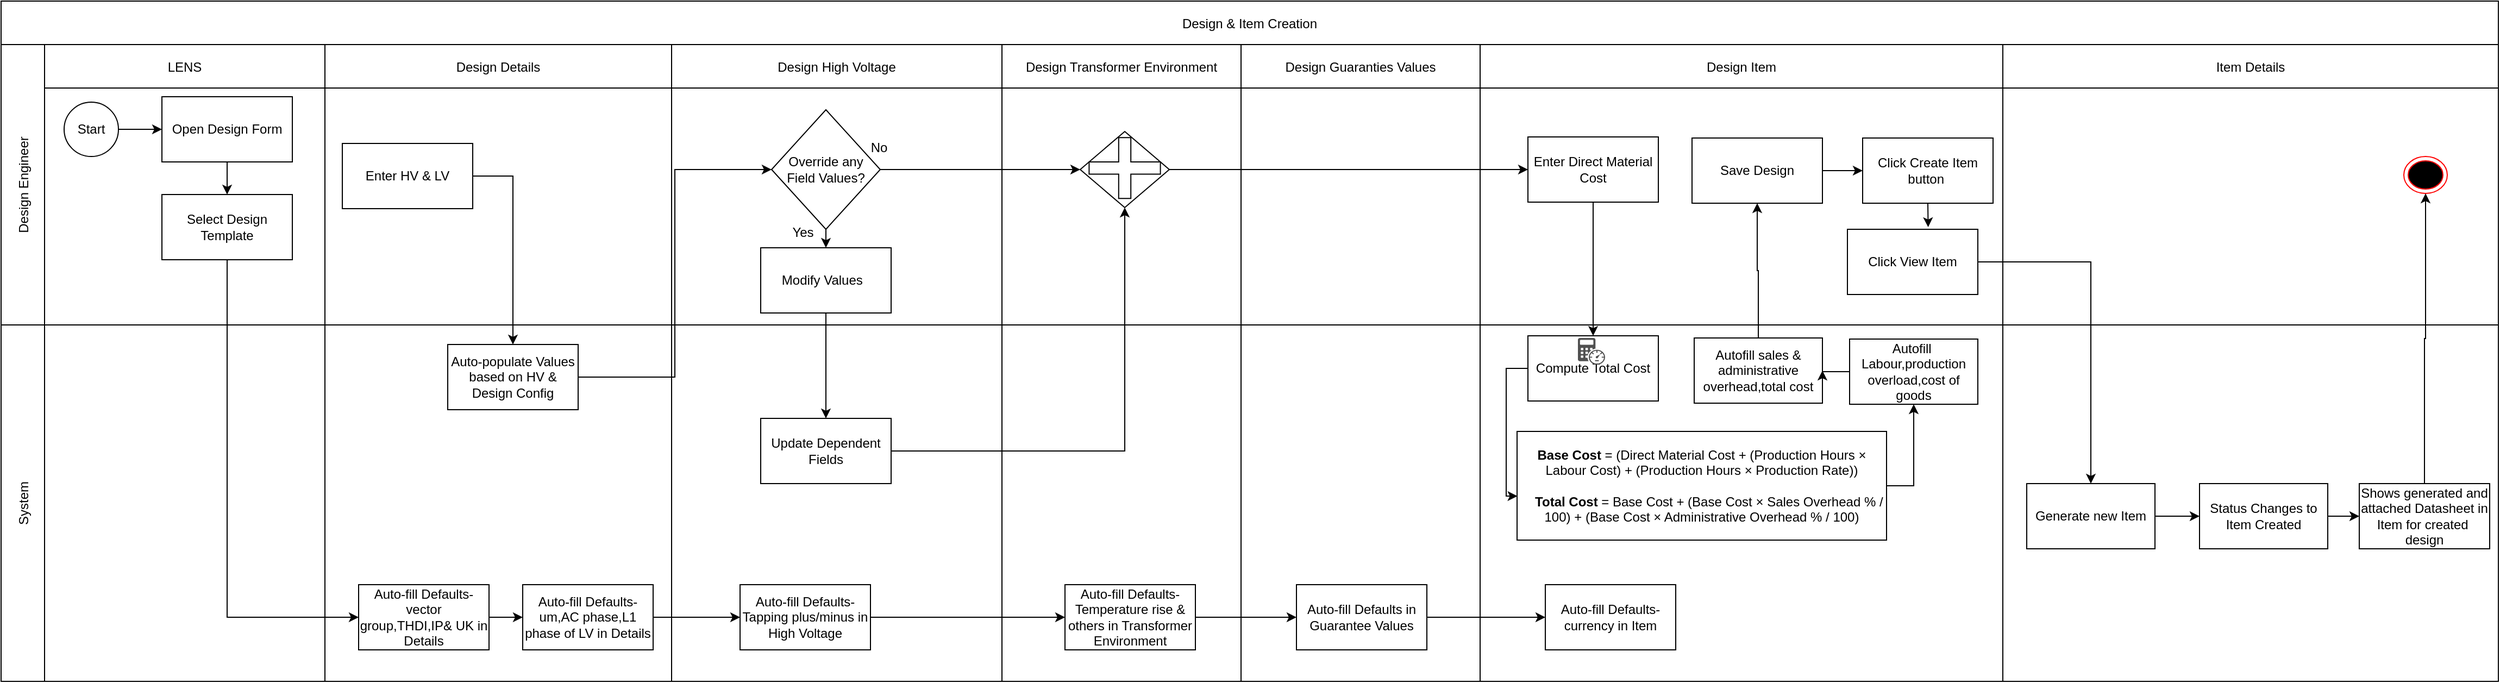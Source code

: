 <mxfile version="28.0.1">
  <diagram name="Page-1" id="23UcyajwbM8rVKkFJtyy">
    <mxGraphModel dx="2554" dy="535" grid="1" gridSize="10" guides="1" tooltips="1" connect="1" arrows="1" fold="1" page="1" pageScale="1" pageWidth="1400" pageHeight="850" math="0" shadow="0">
      <root>
        <mxCell id="0" />
        <mxCell id="1" parent="0" />
        <mxCell id="EjVbdyezM8URKWamN-zJ-1" value="Design &amp; Item Creation" style="shape=table;childLayout=tableLayout;startSize=40;collapsible=0;recursiveResize=0;expand=0;" vertex="1" parent="1">
          <mxGeometry x="-572" y="122" width="2298" height="626" as="geometry" />
        </mxCell>
        <mxCell id="EjVbdyezM8URKWamN-zJ-2" value="Design Engineer" style="shape=tableRow;horizontal=0;swimlaneHead=0;swimlaneBody=0;top=0;left=0;strokeColor=inherit;bottom=0;right=0;dropTarget=0;fontStyle=0;fillColor=none;points=[[0,0.5],[1,0.5]];portConstraint=eastwest;startSize=40;collapsible=0;recursiveResize=0;expand=0;" vertex="1" parent="EjVbdyezM8URKWamN-zJ-1">
          <mxGeometry y="40" width="2298" height="258" as="geometry" />
        </mxCell>
        <mxCell id="EjVbdyezM8URKWamN-zJ-3" value="LENS" style="swimlane;swimlaneHead=0;swimlaneBody=0;fontStyle=0;strokeColor=inherit;connectable=0;fillColor=none;startSize=40;collapsible=0;recursiveResize=0;expand=0;" vertex="1" parent="EjVbdyezM8URKWamN-zJ-2">
          <mxGeometry x="40" width="258" height="258" as="geometry">
            <mxRectangle width="258" height="258" as="alternateBounds" />
          </mxGeometry>
        </mxCell>
        <mxCell id="EjVbdyezM8URKWamN-zJ-123" style="edgeStyle=orthogonalEdgeStyle;rounded=0;orthogonalLoop=1;jettySize=auto;html=1;exitX=0.5;exitY=1;exitDx=0;exitDy=0;" edge="1" parent="EjVbdyezM8URKWamN-zJ-3" source="EjVbdyezM8URKWamN-zJ-30" target="EjVbdyezM8URKWamN-zJ-31">
          <mxGeometry relative="1" as="geometry" />
        </mxCell>
        <mxCell id="EjVbdyezM8URKWamN-zJ-30" value="Open Design Form" style="rounded=0;whiteSpace=wrap;html=1;" vertex="1" parent="EjVbdyezM8URKWamN-zJ-3">
          <mxGeometry x="108" y="48" width="120" height="60" as="geometry" />
        </mxCell>
        <mxCell id="EjVbdyezM8URKWamN-zJ-28" value="Start" style="ellipse;whiteSpace=wrap;html=1;aspect=fixed;" vertex="1" parent="EjVbdyezM8URKWamN-zJ-3">
          <mxGeometry x="18" y="53" width="50" height="50" as="geometry" />
        </mxCell>
        <mxCell id="EjVbdyezM8URKWamN-zJ-27" style="edgeStyle=orthogonalEdgeStyle;rounded=0;orthogonalLoop=1;jettySize=auto;html=1;exitX=1;exitY=0.5;exitDx=0;exitDy=0;entryX=0;entryY=0.5;entryDx=0;entryDy=0;" edge="1" parent="EjVbdyezM8URKWamN-zJ-3" source="EjVbdyezM8URKWamN-zJ-28" target="EjVbdyezM8URKWamN-zJ-30">
          <mxGeometry relative="1" as="geometry" />
        </mxCell>
        <mxCell id="EjVbdyezM8URKWamN-zJ-31" value="Select Design Template" style="rounded=0;whiteSpace=wrap;html=1;" vertex="1" parent="EjVbdyezM8URKWamN-zJ-3">
          <mxGeometry x="108" y="138" width="120" height="60" as="geometry" />
        </mxCell>
        <mxCell id="EjVbdyezM8URKWamN-zJ-4" value="Design Details" style="swimlane;swimlaneHead=0;swimlaneBody=0;fontStyle=0;strokeColor=inherit;connectable=0;fillColor=none;startSize=40;collapsible=0;recursiveResize=0;expand=0;" vertex="1" parent="EjVbdyezM8URKWamN-zJ-2">
          <mxGeometry x="298" width="319" height="258" as="geometry">
            <mxRectangle width="319" height="258" as="alternateBounds" />
          </mxGeometry>
        </mxCell>
        <mxCell id="EjVbdyezM8URKWamN-zJ-54" value="Enter HV &amp;amp; LV" style="rounded=0;whiteSpace=wrap;html=1;" vertex="1" parent="EjVbdyezM8URKWamN-zJ-4">
          <mxGeometry x="16" y="91" width="120" height="60" as="geometry" />
        </mxCell>
        <mxCell id="EjVbdyezM8URKWamN-zJ-79" style="edgeStyle=orthogonalEdgeStyle;rounded=0;orthogonalLoop=1;jettySize=auto;html=1;exitX=0.5;exitY=1;exitDx=0;exitDy=0;entryX=0.5;entryY=0;entryDx=0;entryDy=0;" edge="1" parent="EjVbdyezM8URKWamN-zJ-4" source="EjVbdyezM8URKWamN-zJ-57" target="EjVbdyezM8URKWamN-zJ-58">
          <mxGeometry relative="1" as="geometry" />
        </mxCell>
        <mxCell id="EjVbdyezM8URKWamN-zJ-57" value="&lt;div&gt;Override any&lt;/div&gt;&lt;div&gt;&amp;nbsp;Field Values?&amp;nbsp;&lt;/div&gt;" style="rhombus;whiteSpace=wrap;html=1;" vertex="1" parent="EjVbdyezM8URKWamN-zJ-4">
          <mxGeometry x="411" y="60" width="100" height="110" as="geometry" />
        </mxCell>
        <mxCell id="EjVbdyezM8URKWamN-zJ-58" value="Modify Values&amp;nbsp;&amp;nbsp;" style="rounded=0;whiteSpace=wrap;html=1;" vertex="1" parent="EjVbdyezM8URKWamN-zJ-4">
          <mxGeometry x="401" y="187" width="120" height="60" as="geometry" />
        </mxCell>
        <mxCell id="EjVbdyezM8URKWamN-zJ-77" value="No" style="text;html=1;align=center;verticalAlign=middle;whiteSpace=wrap;rounded=0;" vertex="1" parent="EjVbdyezM8URKWamN-zJ-4">
          <mxGeometry x="480" y="80" width="60" height="30" as="geometry" />
        </mxCell>
        <mxCell id="EjVbdyezM8URKWamN-zJ-78" value="Yes" style="text;html=1;align=center;verticalAlign=middle;whiteSpace=wrap;rounded=0;" vertex="1" parent="EjVbdyezM8URKWamN-zJ-4">
          <mxGeometry x="410" y="158" width="60" height="30" as="geometry" />
        </mxCell>
        <mxCell id="EjVbdyezM8URKWamN-zJ-5" value="Design High Voltage" style="swimlane;swimlaneHead=0;swimlaneBody=0;fontStyle=0;strokeColor=inherit;connectable=0;fillColor=none;startSize=40;collapsible=0;recursiveResize=0;expand=0;" vertex="1" parent="EjVbdyezM8URKWamN-zJ-2">
          <mxGeometry x="617" width="304" height="258" as="geometry">
            <mxRectangle width="304" height="258" as="alternateBounds" />
          </mxGeometry>
        </mxCell>
        <mxCell id="EjVbdyezM8URKWamN-zJ-6" value="Design Transformer Environment" style="swimlane;swimlaneHead=0;swimlaneBody=0;fontStyle=0;strokeColor=inherit;connectable=0;fillColor=none;startSize=40;collapsible=0;recursiveResize=0;expand=0;" vertex="1" parent="EjVbdyezM8URKWamN-zJ-2">
          <mxGeometry x="921" width="220" height="258" as="geometry">
            <mxRectangle width="220" height="258" as="alternateBounds" />
          </mxGeometry>
        </mxCell>
        <mxCell id="EjVbdyezM8URKWamN-zJ-117" value="" style="group" vertex="1" connectable="0" parent="EjVbdyezM8URKWamN-zJ-6">
          <mxGeometry x="72" y="80" width="82" height="70" as="geometry" />
        </mxCell>
        <mxCell id="EjVbdyezM8URKWamN-zJ-115" value="" style="rhombus;whiteSpace=wrap;html=1;" vertex="1" parent="EjVbdyezM8URKWamN-zJ-117">
          <mxGeometry width="82" height="70" as="geometry" />
        </mxCell>
        <mxCell id="EjVbdyezM8URKWamN-zJ-116" value="" style="shape=cross;whiteSpace=wrap;html=1;" vertex="1" parent="EjVbdyezM8URKWamN-zJ-117">
          <mxGeometry x="8.2" y="5.6" width="65.6" height="56" as="geometry" />
        </mxCell>
        <mxCell id="EjVbdyezM8URKWamN-zJ-9" value="Design Guaranties Values" style="swimlane;swimlaneHead=0;swimlaneBody=0;fontStyle=0;strokeColor=inherit;connectable=0;fillColor=none;startSize=40;collapsible=0;recursiveResize=0;expand=0;" vertex="1" parent="EjVbdyezM8URKWamN-zJ-2">
          <mxGeometry x="1141" width="220" height="258" as="geometry">
            <mxRectangle width="220" height="258" as="alternateBounds" />
          </mxGeometry>
        </mxCell>
        <mxCell id="EjVbdyezM8URKWamN-zJ-10" value="Design Item" style="swimlane;swimlaneHead=0;swimlaneBody=0;fontStyle=0;strokeColor=inherit;connectable=0;fillColor=none;startSize=40;collapsible=0;recursiveResize=0;expand=0;" vertex="1" parent="EjVbdyezM8URKWamN-zJ-2">
          <mxGeometry x="1361" width="481" height="258" as="geometry">
            <mxRectangle width="481" height="258" as="alternateBounds" />
          </mxGeometry>
        </mxCell>
        <mxCell id="EjVbdyezM8URKWamN-zJ-65" value="Save Design" style="rounded=0;whiteSpace=wrap;html=1;" vertex="1" parent="EjVbdyezM8URKWamN-zJ-10">
          <mxGeometry x="195" y="86" width="120" height="60" as="geometry" />
        </mxCell>
        <mxCell id="EjVbdyezM8URKWamN-zJ-99" value="Click View Item" style="rounded=0;whiteSpace=wrap;html=1;" vertex="1" parent="EjVbdyezM8URKWamN-zJ-10">
          <mxGeometry x="338" y="170" width="120" height="60" as="geometry" />
        </mxCell>
        <mxCell id="EjVbdyezM8URKWamN-zJ-11" value="Item Details" style="swimlane;swimlaneHead=0;swimlaneBody=0;fontStyle=0;strokeColor=inherit;connectable=0;fillColor=none;startSize=40;collapsible=0;recursiveResize=0;expand=0;" vertex="1" parent="EjVbdyezM8URKWamN-zJ-2">
          <mxGeometry x="1842" width="456" height="258" as="geometry">
            <mxRectangle width="456" height="258" as="alternateBounds" />
          </mxGeometry>
        </mxCell>
        <mxCell id="EjVbdyezM8URKWamN-zJ-120" style="edgeStyle=orthogonalEdgeStyle;rounded=0;orthogonalLoop=1;jettySize=auto;html=1;exitX=1;exitY=0.5;exitDx=0;exitDy=0;entryX=0;entryY=0.5;entryDx=0;entryDy=0;" edge="1" parent="EjVbdyezM8URKWamN-zJ-2" source="EjVbdyezM8URKWamN-zJ-57" target="EjVbdyezM8URKWamN-zJ-115">
          <mxGeometry relative="1" as="geometry" />
        </mxCell>
        <mxCell id="EjVbdyezM8URKWamN-zJ-12" value="System" style="shape=tableRow;horizontal=0;swimlaneHead=0;swimlaneBody=0;top=0;left=0;strokeColor=inherit;bottom=0;right=0;dropTarget=0;fontStyle=0;fillColor=none;points=[[0,0.5],[1,0.5]];portConstraint=eastwest;startSize=40;collapsible=0;recursiveResize=0;expand=0;" vertex="1" parent="EjVbdyezM8URKWamN-zJ-1">
          <mxGeometry y="298" width="2298" height="328" as="geometry" />
        </mxCell>
        <mxCell id="EjVbdyezM8URKWamN-zJ-13" value="" style="swimlane;swimlaneHead=0;swimlaneBody=0;fontStyle=0;connectable=0;strokeColor=inherit;fillColor=none;startSize=0;collapsible=0;recursiveResize=0;expand=0;" vertex="1" parent="EjVbdyezM8URKWamN-zJ-12">
          <mxGeometry x="40" width="258" height="328" as="geometry">
            <mxRectangle width="258" height="328" as="alternateBounds" />
          </mxGeometry>
        </mxCell>
        <mxCell id="EjVbdyezM8URKWamN-zJ-14" value="" style="swimlane;swimlaneHead=0;swimlaneBody=0;fontStyle=0;connectable=0;strokeColor=inherit;fillColor=none;startSize=0;collapsible=0;recursiveResize=0;expand=0;" vertex="1" parent="EjVbdyezM8URKWamN-zJ-12">
          <mxGeometry x="298" width="319" height="328" as="geometry">
            <mxRectangle width="319" height="328" as="alternateBounds" />
          </mxGeometry>
        </mxCell>
        <mxCell id="EjVbdyezM8URKWamN-zJ-33" value="Auto-fill Defaults-um,AC phase,L1 phase of LV in Details" style="rounded=0;whiteSpace=wrap;html=1;" vertex="1" parent="EjVbdyezM8URKWamN-zJ-14">
          <mxGeometry x="182" y="239" width="120" height="60" as="geometry" />
        </mxCell>
        <mxCell id="EjVbdyezM8URKWamN-zJ-48" style="edgeStyle=orthogonalEdgeStyle;rounded=0;orthogonalLoop=1;jettySize=auto;html=1;exitX=1;exitY=0.5;exitDx=0;exitDy=0;entryX=0;entryY=0.5;entryDx=0;entryDy=0;" edge="1" parent="EjVbdyezM8URKWamN-zJ-14" source="EjVbdyezM8URKWamN-zJ-35" target="EjVbdyezM8URKWamN-zJ-33">
          <mxGeometry relative="1" as="geometry" />
        </mxCell>
        <mxCell id="EjVbdyezM8URKWamN-zJ-35" value="Auto-fill Defaults- vector group,THDI,IP&amp;amp; UK in Details" style="rounded=0;whiteSpace=wrap;html=1;" vertex="1" parent="EjVbdyezM8URKWamN-zJ-14">
          <mxGeometry x="31" y="239" width="120" height="60" as="geometry" />
        </mxCell>
        <mxCell id="EjVbdyezM8URKWamN-zJ-66" value="Auto-populate Values based on HV &amp;amp; Design Config" style="rounded=0;whiteSpace=wrap;html=1;" vertex="1" parent="EjVbdyezM8URKWamN-zJ-14">
          <mxGeometry x="113" y="18" width="120" height="60" as="geometry" />
        </mxCell>
        <mxCell id="EjVbdyezM8URKWamN-zJ-67" value="Update Dependent Fields" style="rounded=0;whiteSpace=wrap;html=1;" vertex="1" parent="EjVbdyezM8URKWamN-zJ-14">
          <mxGeometry x="401" y="86" width="120" height="60" as="geometry" />
        </mxCell>
        <mxCell id="EjVbdyezM8URKWamN-zJ-15" value="" style="swimlane;swimlaneHead=0;swimlaneBody=0;fontStyle=0;connectable=0;strokeColor=inherit;fillColor=none;startSize=0;collapsible=0;recursiveResize=0;expand=0;" vertex="1" parent="EjVbdyezM8URKWamN-zJ-12">
          <mxGeometry x="617" width="304" height="328" as="geometry">
            <mxRectangle width="304" height="328" as="alternateBounds" />
          </mxGeometry>
        </mxCell>
        <mxCell id="EjVbdyezM8URKWamN-zJ-43" value="Auto-fill Defaults- Tapping plus/minus in High Voltage" style="rounded=0;whiteSpace=wrap;html=1;" vertex="1" parent="EjVbdyezM8URKWamN-zJ-15">
          <mxGeometry x="63" y="239" width="120" height="60" as="geometry" />
        </mxCell>
        <mxCell id="EjVbdyezM8URKWamN-zJ-16" value="" style="swimlane;swimlaneHead=0;swimlaneBody=0;fontStyle=0;connectable=0;strokeColor=inherit;fillColor=none;startSize=0;collapsible=0;recursiveResize=0;expand=0;" vertex="1" parent="EjVbdyezM8URKWamN-zJ-12">
          <mxGeometry x="921" width="220" height="328" as="geometry">
            <mxRectangle width="220" height="328" as="alternateBounds" />
          </mxGeometry>
        </mxCell>
        <mxCell id="EjVbdyezM8URKWamN-zJ-44" value="Auto-fill Defaults- Temperature rise &amp;amp; others in Transformer Environment" style="rounded=0;whiteSpace=wrap;html=1;" vertex="1" parent="EjVbdyezM8URKWamN-zJ-16">
          <mxGeometry x="58" y="239" width="120" height="60" as="geometry" />
        </mxCell>
        <mxCell id="EjVbdyezM8URKWamN-zJ-19" value="" style="swimlane;swimlaneHead=0;swimlaneBody=0;fontStyle=0;connectable=0;strokeColor=inherit;fillColor=none;startSize=0;collapsible=0;recursiveResize=0;expand=0;" vertex="1" parent="EjVbdyezM8URKWamN-zJ-12">
          <mxGeometry x="1141" width="220" height="328" as="geometry">
            <mxRectangle width="220" height="328" as="alternateBounds" />
          </mxGeometry>
        </mxCell>
        <mxCell id="EjVbdyezM8URKWamN-zJ-46" value="Auto-fill Defaults in Guarantee Values" style="rounded=0;whiteSpace=wrap;html=1;" vertex="1" parent="EjVbdyezM8URKWamN-zJ-19">
          <mxGeometry x="51" y="239" width="120" height="60" as="geometry" />
        </mxCell>
        <mxCell id="EjVbdyezM8URKWamN-zJ-20" value="" style="swimlane;swimlaneHead=0;swimlaneBody=0;fontStyle=0;connectable=0;strokeColor=inherit;fillColor=none;startSize=0;collapsible=0;recursiveResize=0;expand=0;" vertex="1" parent="EjVbdyezM8URKWamN-zJ-12">
          <mxGeometry x="1361" width="481" height="328" as="geometry">
            <mxRectangle width="481" height="328" as="alternateBounds" />
          </mxGeometry>
        </mxCell>
        <mxCell id="EjVbdyezM8URKWamN-zJ-45" value="Auto-fill Defaults- currency in Item" style="rounded=0;whiteSpace=wrap;html=1;" vertex="1" parent="EjVbdyezM8URKWamN-zJ-20">
          <mxGeometry x="60" y="239" width="120" height="60" as="geometry" />
        </mxCell>
        <mxCell id="EjVbdyezM8URKWamN-zJ-21" value="" style="swimlane;swimlaneHead=0;swimlaneBody=0;fontStyle=0;connectable=0;strokeColor=inherit;fillColor=none;startSize=0;collapsible=0;recursiveResize=0;expand=0;" vertex="1" parent="EjVbdyezM8URKWamN-zJ-12">
          <mxGeometry x="1842" width="456" height="328" as="geometry">
            <mxRectangle width="456" height="328" as="alternateBounds" />
          </mxGeometry>
        </mxCell>
        <mxCell id="EjVbdyezM8URKWamN-zJ-49" style="edgeStyle=orthogonalEdgeStyle;rounded=0;orthogonalLoop=1;jettySize=auto;html=1;exitX=1;exitY=0.5;exitDx=0;exitDy=0;entryX=0;entryY=0.5;entryDx=0;entryDy=0;" edge="1" parent="EjVbdyezM8URKWamN-zJ-12" source="EjVbdyezM8URKWamN-zJ-33" target="EjVbdyezM8URKWamN-zJ-43">
          <mxGeometry relative="1" as="geometry" />
        </mxCell>
        <mxCell id="EjVbdyezM8URKWamN-zJ-50" style="edgeStyle=orthogonalEdgeStyle;rounded=0;orthogonalLoop=1;jettySize=auto;html=1;exitX=1;exitY=0.5;exitDx=0;exitDy=0;entryX=0;entryY=0.5;entryDx=0;entryDy=0;" edge="1" parent="EjVbdyezM8URKWamN-zJ-12" source="EjVbdyezM8URKWamN-zJ-43" target="EjVbdyezM8URKWamN-zJ-44">
          <mxGeometry relative="1" as="geometry" />
        </mxCell>
        <mxCell id="EjVbdyezM8URKWamN-zJ-51" style="edgeStyle=orthogonalEdgeStyle;rounded=0;orthogonalLoop=1;jettySize=auto;html=1;exitX=1;exitY=0.5;exitDx=0;exitDy=0;entryX=0;entryY=0.5;entryDx=0;entryDy=0;" edge="1" parent="EjVbdyezM8URKWamN-zJ-12" source="EjVbdyezM8URKWamN-zJ-44" target="EjVbdyezM8URKWamN-zJ-46">
          <mxGeometry relative="1" as="geometry" />
        </mxCell>
        <mxCell id="EjVbdyezM8URKWamN-zJ-52" style="edgeStyle=orthogonalEdgeStyle;rounded=0;orthogonalLoop=1;jettySize=auto;html=1;exitX=1;exitY=0.5;exitDx=0;exitDy=0;entryX=0;entryY=0.5;entryDx=0;entryDy=0;" edge="1" parent="EjVbdyezM8URKWamN-zJ-12" source="EjVbdyezM8URKWamN-zJ-46" target="EjVbdyezM8URKWamN-zJ-45">
          <mxGeometry relative="1" as="geometry" />
        </mxCell>
        <mxCell id="EjVbdyezM8URKWamN-zJ-82" style="edgeStyle=orthogonalEdgeStyle;rounded=0;orthogonalLoop=1;jettySize=auto;html=1;exitX=1;exitY=0.5;exitDx=0;exitDy=0;entryX=0.5;entryY=0;entryDx=0;entryDy=0;" edge="1" parent="EjVbdyezM8URKWamN-zJ-1" source="EjVbdyezM8URKWamN-zJ-54" target="EjVbdyezM8URKWamN-zJ-66">
          <mxGeometry relative="1" as="geometry" />
        </mxCell>
        <mxCell id="EjVbdyezM8URKWamN-zJ-83" style="edgeStyle=orthogonalEdgeStyle;rounded=0;orthogonalLoop=1;jettySize=auto;html=1;exitX=1;exitY=0.5;exitDx=0;exitDy=0;entryX=0;entryY=0.5;entryDx=0;entryDy=0;" edge="1" parent="EjVbdyezM8URKWamN-zJ-1" source="EjVbdyezM8URKWamN-zJ-66" target="EjVbdyezM8URKWamN-zJ-57">
          <mxGeometry relative="1" as="geometry" />
        </mxCell>
        <mxCell id="EjVbdyezM8URKWamN-zJ-84" style="edgeStyle=orthogonalEdgeStyle;rounded=0;orthogonalLoop=1;jettySize=auto;html=1;exitX=0.5;exitY=1;exitDx=0;exitDy=0;entryX=0.5;entryY=0;entryDx=0;entryDy=0;" edge="1" parent="EjVbdyezM8URKWamN-zJ-1" source="EjVbdyezM8URKWamN-zJ-58" target="EjVbdyezM8URKWamN-zJ-67">
          <mxGeometry relative="1" as="geometry" />
        </mxCell>
        <mxCell id="EjVbdyezM8URKWamN-zJ-119" style="edgeStyle=orthogonalEdgeStyle;rounded=0;orthogonalLoop=1;jettySize=auto;html=1;exitX=1;exitY=0.5;exitDx=0;exitDy=0;entryX=0.5;entryY=1;entryDx=0;entryDy=0;" edge="1" parent="EjVbdyezM8URKWamN-zJ-1" source="EjVbdyezM8URKWamN-zJ-67" target="EjVbdyezM8URKWamN-zJ-115">
          <mxGeometry relative="1" as="geometry" />
        </mxCell>
        <mxCell id="EjVbdyezM8URKWamN-zJ-47" style="edgeStyle=orthogonalEdgeStyle;rounded=0;orthogonalLoop=1;jettySize=auto;html=1;exitX=0.5;exitY=1;exitDx=0;exitDy=0;entryX=0;entryY=0.5;entryDx=0;entryDy=0;" edge="1" parent="EjVbdyezM8URKWamN-zJ-1" source="EjVbdyezM8URKWamN-zJ-31" target="EjVbdyezM8URKWamN-zJ-35">
          <mxGeometry relative="1" as="geometry" />
        </mxCell>
        <mxCell id="EjVbdyezM8URKWamN-zJ-86" style="edgeStyle=orthogonalEdgeStyle;rounded=0;orthogonalLoop=1;jettySize=auto;html=1;exitX=0.5;exitY=1;exitDx=0;exitDy=0;entryX=0.5;entryY=0;entryDx=0;entryDy=0;" edge="1" parent="1" source="EjVbdyezM8URKWamN-zJ-64" target="EjVbdyezM8URKWamN-zJ-68">
          <mxGeometry relative="1" as="geometry" />
        </mxCell>
        <mxCell id="EjVbdyezM8URKWamN-zJ-64" value="Enter Direct Material Cost" style="rounded=0;whiteSpace=wrap;html=1;" vertex="1" parent="1">
          <mxGeometry x="833" y="247" width="120" height="60" as="geometry" />
        </mxCell>
        <mxCell id="EjVbdyezM8URKWamN-zJ-68" value="Compute Total Cost" style="rounded=0;whiteSpace=wrap;html=1;" vertex="1" parent="1">
          <mxGeometry x="833" y="430" width="120" height="60" as="geometry" />
        </mxCell>
        <mxCell id="EjVbdyezM8URKWamN-zJ-69" value="&lt;b&gt;Base Cost&lt;/b&gt; = (Direct Material Cost + (Production Hours × Labour Cost) + (Production Hours × Production Rate))&lt;br&gt;&lt;br&gt;&amp;nbsp; &amp;nbsp; &lt;b&gt;Total Cost&lt;/b&gt; = Base Cost + (Base Cost × Sales Overhead % / 100) + (Base Cost × Administrative Overhead % / 100)" style="points=[[0.25,0,0],[0.5,0,0],[0.75,0,0],[1,0.25,0],[1,0.5,0],[1,0.75,0],[0.75,1,0],[0.5,1,0],[0.25,1,0],[0,0.75,0],[0,0.5,0],[0,0.25,0]];shape=mxgraph.bpmn.task2;whiteSpace=wrap;rectStyle=rounded;size=10;html=1;container=1;expand=0;collapsible=0;taskMarker=service;" vertex="1" parent="1">
          <mxGeometry x="823" y="518" width="340" height="100" as="geometry" />
        </mxCell>
        <mxCell id="EjVbdyezM8URKWamN-zJ-71" value="" style="sketch=0;pointerEvents=1;shadow=0;dashed=0;html=1;strokeColor=none;fillColor=#505050;labelPosition=center;verticalLabelPosition=bottom;verticalAlign=top;outlineConnect=0;align=center;shape=mxgraph.office.concepts.bandwidth_calculator;" vertex="1" parent="1">
          <mxGeometry x="879" y="432" width="25" height="24.5" as="geometry" />
        </mxCell>
        <mxCell id="EjVbdyezM8URKWamN-zJ-89" style="edgeStyle=orthogonalEdgeStyle;rounded=0;orthogonalLoop=1;jettySize=auto;html=1;exitX=0.5;exitY=0;exitDx=0;exitDy=0;entryX=0.5;entryY=1;entryDx=0;entryDy=0;" edge="1" parent="1" source="EjVbdyezM8URKWamN-zJ-72" target="EjVbdyezM8URKWamN-zJ-65">
          <mxGeometry relative="1" as="geometry" />
        </mxCell>
        <mxCell id="EjVbdyezM8URKWamN-zJ-72" value="Autofill sales &amp;amp; administrative overhead,total cost" style="rounded=0;whiteSpace=wrap;html=1;" vertex="1" parent="1">
          <mxGeometry x="986" y="432" width="118" height="60" as="geometry" />
        </mxCell>
        <mxCell id="EjVbdyezM8URKWamN-zJ-88" style="edgeStyle=orthogonalEdgeStyle;rounded=0;orthogonalLoop=1;jettySize=auto;html=1;exitX=0;exitY=0.5;exitDx=0;exitDy=0;entryX=1;entryY=0.5;entryDx=0;entryDy=0;" edge="1" parent="1" source="EjVbdyezM8URKWamN-zJ-74" target="EjVbdyezM8URKWamN-zJ-72">
          <mxGeometry relative="1" as="geometry" />
        </mxCell>
        <mxCell id="EjVbdyezM8URKWamN-zJ-74" value="Autofill&amp;nbsp; Labour,production overload,cost of goods" style="rounded=0;whiteSpace=wrap;html=1;" vertex="1" parent="1">
          <mxGeometry x="1129" y="433" width="118" height="60" as="geometry" />
        </mxCell>
        <mxCell id="EjVbdyezM8URKWamN-zJ-75" value="" style="edgeStyle=orthogonalEdgeStyle;rounded=0;orthogonalLoop=1;jettySize=auto;html=1;exitX=1;exitY=0.5;exitDx=0;exitDy=0;exitPerimeter=0;entryX=0.5;entryY=1;entryDx=0;entryDy=0;" edge="1" parent="1" source="EjVbdyezM8URKWamN-zJ-69" target="EjVbdyezM8URKWamN-zJ-74">
          <mxGeometry relative="1" as="geometry">
            <mxPoint x="1471" y="762" as="targetPoint" />
            <mxPoint x="1497" y="1160" as="sourcePoint" />
          </mxGeometry>
        </mxCell>
        <mxCell id="EjVbdyezM8URKWamN-zJ-90" style="edgeStyle=orthogonalEdgeStyle;rounded=0;orthogonalLoop=1;jettySize=auto;html=1;exitX=0;exitY=0.5;exitDx=0;exitDy=0;entryX=0.001;entryY=0.595;entryDx=0;entryDy=0;entryPerimeter=0;" edge="1" parent="1" source="EjVbdyezM8URKWamN-zJ-68" target="EjVbdyezM8URKWamN-zJ-69">
          <mxGeometry relative="1" as="geometry" />
        </mxCell>
        <mxCell id="EjVbdyezM8URKWamN-zJ-107" style="edgeStyle=orthogonalEdgeStyle;rounded=0;orthogonalLoop=1;jettySize=auto;html=1;exitX=0.5;exitY=1;exitDx=0;exitDy=0;" edge="1" parent="1" source="EjVbdyezM8URKWamN-zJ-97">
          <mxGeometry relative="1" as="geometry">
            <mxPoint x="1201.294" y="330" as="targetPoint" />
          </mxGeometry>
        </mxCell>
        <mxCell id="EjVbdyezM8URKWamN-zJ-97" value="Click Create Item button&amp;nbsp;" style="rounded=0;whiteSpace=wrap;html=1;" vertex="1" parent="1">
          <mxGeometry x="1141" y="248" width="120" height="60" as="geometry" />
        </mxCell>
        <mxCell id="EjVbdyezM8URKWamN-zJ-100" value="" style="ellipse;html=1;shape=endState;fillColor=#000000;strokeColor=#ff0000;" vertex="1" parent="1">
          <mxGeometry x="1639" y="265" width="40" height="34" as="geometry" />
        </mxCell>
        <mxCell id="EjVbdyezM8URKWamN-zJ-109" style="edgeStyle=orthogonalEdgeStyle;rounded=0;orthogonalLoop=1;jettySize=auto;html=1;exitX=1;exitY=0.5;exitDx=0;exitDy=0;entryX=0;entryY=0.5;entryDx=0;entryDy=0;" edge="1" parent="1" source="EjVbdyezM8URKWamN-zJ-101" target="EjVbdyezM8URKWamN-zJ-104">
          <mxGeometry relative="1" as="geometry" />
        </mxCell>
        <mxCell id="EjVbdyezM8URKWamN-zJ-101" value="Status Changes to Item Created" style="rounded=0;whiteSpace=wrap;html=1;" vertex="1" parent="1">
          <mxGeometry x="1451" y="566" width="118" height="60" as="geometry" />
        </mxCell>
        <mxCell id="EjVbdyezM8URKWamN-zJ-102" style="edgeStyle=orthogonalEdgeStyle;rounded=0;orthogonalLoop=1;jettySize=auto;html=1;exitX=1;exitY=0.5;exitDx=0;exitDy=0;entryX=0;entryY=0.5;entryDx=0;entryDy=0;" edge="1" parent="1" source="EjVbdyezM8URKWamN-zJ-103" target="EjVbdyezM8URKWamN-zJ-101">
          <mxGeometry relative="1" as="geometry" />
        </mxCell>
        <mxCell id="EjVbdyezM8URKWamN-zJ-103" value="Generate new Item" style="rounded=0;whiteSpace=wrap;html=1;" vertex="1" parent="1">
          <mxGeometry x="1292" y="566" width="118" height="60" as="geometry" />
        </mxCell>
        <mxCell id="EjVbdyezM8URKWamN-zJ-110" style="edgeStyle=orthogonalEdgeStyle;rounded=0;orthogonalLoop=1;jettySize=auto;html=1;exitX=0.5;exitY=0;exitDx=0;exitDy=0;entryX=0.5;entryY=1;entryDx=0;entryDy=0;" edge="1" parent="1" source="EjVbdyezM8URKWamN-zJ-104" target="EjVbdyezM8URKWamN-zJ-100">
          <mxGeometry relative="1" as="geometry" />
        </mxCell>
        <mxCell id="EjVbdyezM8URKWamN-zJ-104" value="Shows generated and attached Datasheet in Item for created&amp;nbsp; design" style="rounded=0;whiteSpace=wrap;html=1;" vertex="1" parent="1">
          <mxGeometry x="1598" y="566" width="120" height="60" as="geometry" />
        </mxCell>
        <mxCell id="EjVbdyezM8URKWamN-zJ-106" style="edgeStyle=orthogonalEdgeStyle;rounded=0;orthogonalLoop=1;jettySize=auto;html=1;exitX=1;exitY=0.5;exitDx=0;exitDy=0;entryX=0;entryY=0.5;entryDx=0;entryDy=0;" edge="1" parent="1" source="EjVbdyezM8URKWamN-zJ-65" target="EjVbdyezM8URKWamN-zJ-97">
          <mxGeometry relative="1" as="geometry" />
        </mxCell>
        <mxCell id="EjVbdyezM8URKWamN-zJ-108" style="edgeStyle=orthogonalEdgeStyle;rounded=0;orthogonalLoop=1;jettySize=auto;html=1;exitX=1;exitY=0.5;exitDx=0;exitDy=0;entryX=0.5;entryY=0;entryDx=0;entryDy=0;" edge="1" parent="1" source="EjVbdyezM8URKWamN-zJ-99" target="EjVbdyezM8URKWamN-zJ-103">
          <mxGeometry relative="1" as="geometry" />
        </mxCell>
        <mxCell id="EjVbdyezM8URKWamN-zJ-122" style="edgeStyle=orthogonalEdgeStyle;rounded=0;orthogonalLoop=1;jettySize=auto;html=1;exitX=1;exitY=0.5;exitDx=0;exitDy=0;entryX=0;entryY=0.5;entryDx=0;entryDy=0;" edge="1" parent="1" source="EjVbdyezM8URKWamN-zJ-115" target="EjVbdyezM8URKWamN-zJ-64">
          <mxGeometry relative="1" as="geometry" />
        </mxCell>
      </root>
    </mxGraphModel>
  </diagram>
</mxfile>
